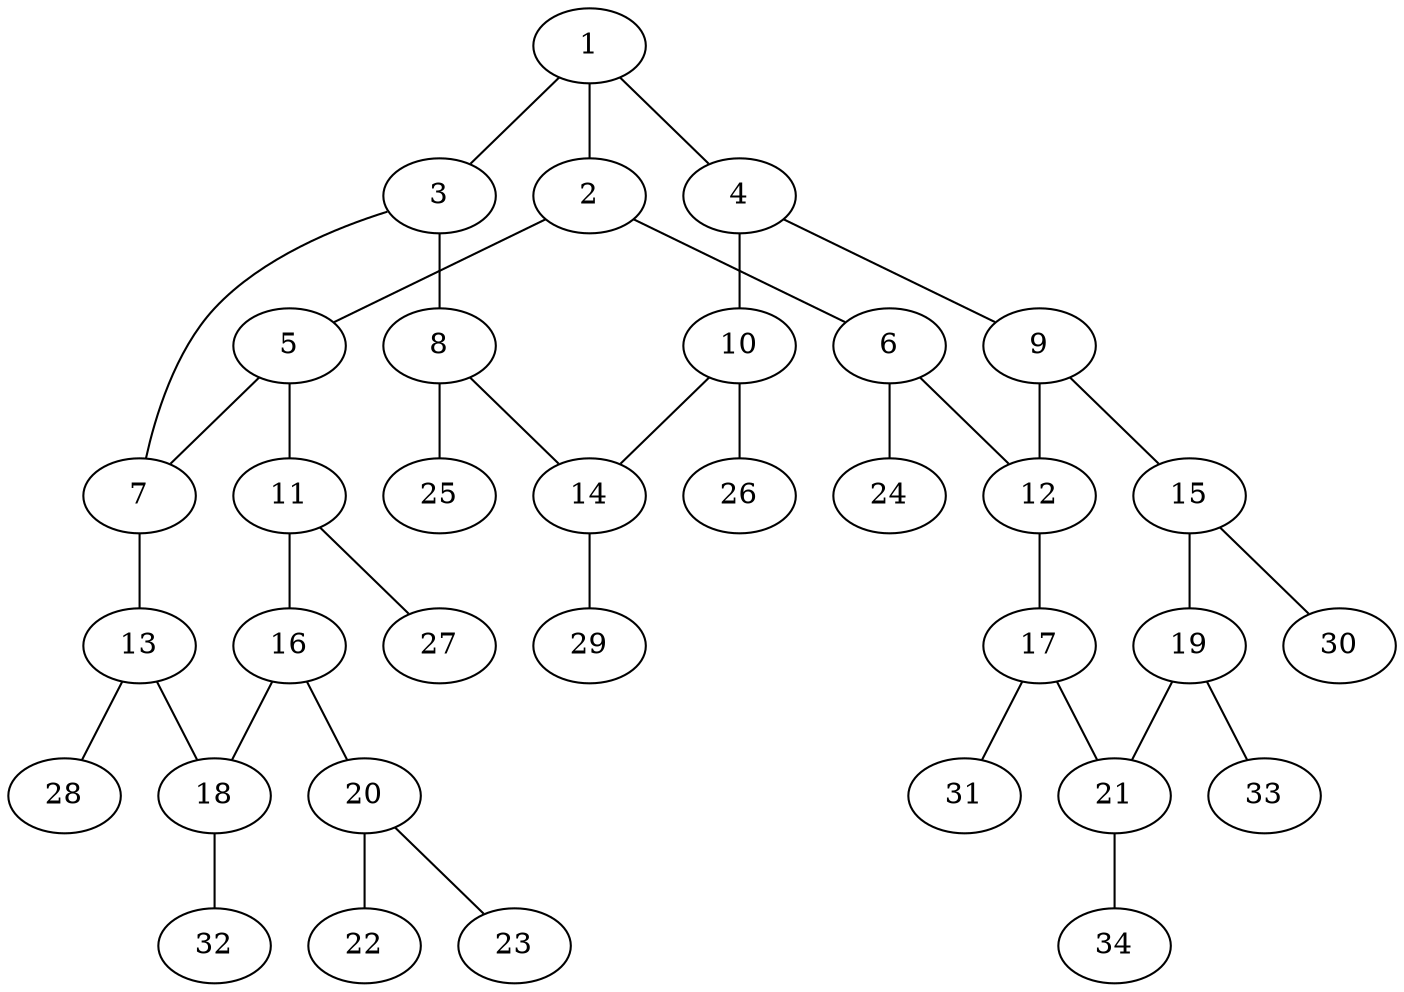 graph molecule_1583 {
	1	 [chem=C];
	2	 [chem=C];
	1 -- 2	 [valence=1];
	3	 [chem=C];
	1 -- 3	 [valence=1];
	4	 [chem=C];
	1 -- 4	 [valence=2];
	5	 [chem=C];
	2 -- 5	 [valence=1];
	6	 [chem=C];
	2 -- 6	 [valence=2];
	7	 [chem=C];
	3 -- 7	 [valence=1];
	8	 [chem=C];
	3 -- 8	 [valence=2];
	9	 [chem=C];
	4 -- 9	 [valence=1];
	10	 [chem=C];
	4 -- 10	 [valence=1];
	5 -- 7	 [valence=2];
	11	 [chem=C];
	5 -- 11	 [valence=1];
	12	 [chem=C];
	6 -- 12	 [valence=1];
	24	 [chem=H];
	6 -- 24	 [valence=1];
	13	 [chem=C];
	7 -- 13	 [valence=1];
	14	 [chem=C];
	8 -- 14	 [valence=1];
	25	 [chem=H];
	8 -- 25	 [valence=1];
	9 -- 12	 [valence=2];
	15	 [chem=C];
	9 -- 15	 [valence=1];
	10 -- 14	 [valence=2];
	26	 [chem=H];
	10 -- 26	 [valence=1];
	16	 [chem=C];
	11 -- 16	 [valence=2];
	27	 [chem=H];
	11 -- 27	 [valence=1];
	17	 [chem=C];
	12 -- 17	 [valence=1];
	18	 [chem=C];
	13 -- 18	 [valence=2];
	28	 [chem=H];
	13 -- 28	 [valence=1];
	29	 [chem=H];
	14 -- 29	 [valence=1];
	19	 [chem=C];
	15 -- 19	 [valence=2];
	30	 [chem=H];
	15 -- 30	 [valence=1];
	16 -- 18	 [valence=1];
	20	 [chem=N];
	16 -- 20	 [valence=1];
	21	 [chem=C];
	17 -- 21	 [valence=2];
	31	 [chem=H];
	17 -- 31	 [valence=1];
	32	 [chem=H];
	18 -- 32	 [valence=1];
	19 -- 21	 [valence=1];
	33	 [chem=H];
	19 -- 33	 [valence=1];
	22	 [chem=O];
	20 -- 22	 [valence=2];
	23	 [chem=O];
	20 -- 23	 [valence=1];
	34	 [chem=H];
	21 -- 34	 [valence=1];
}
